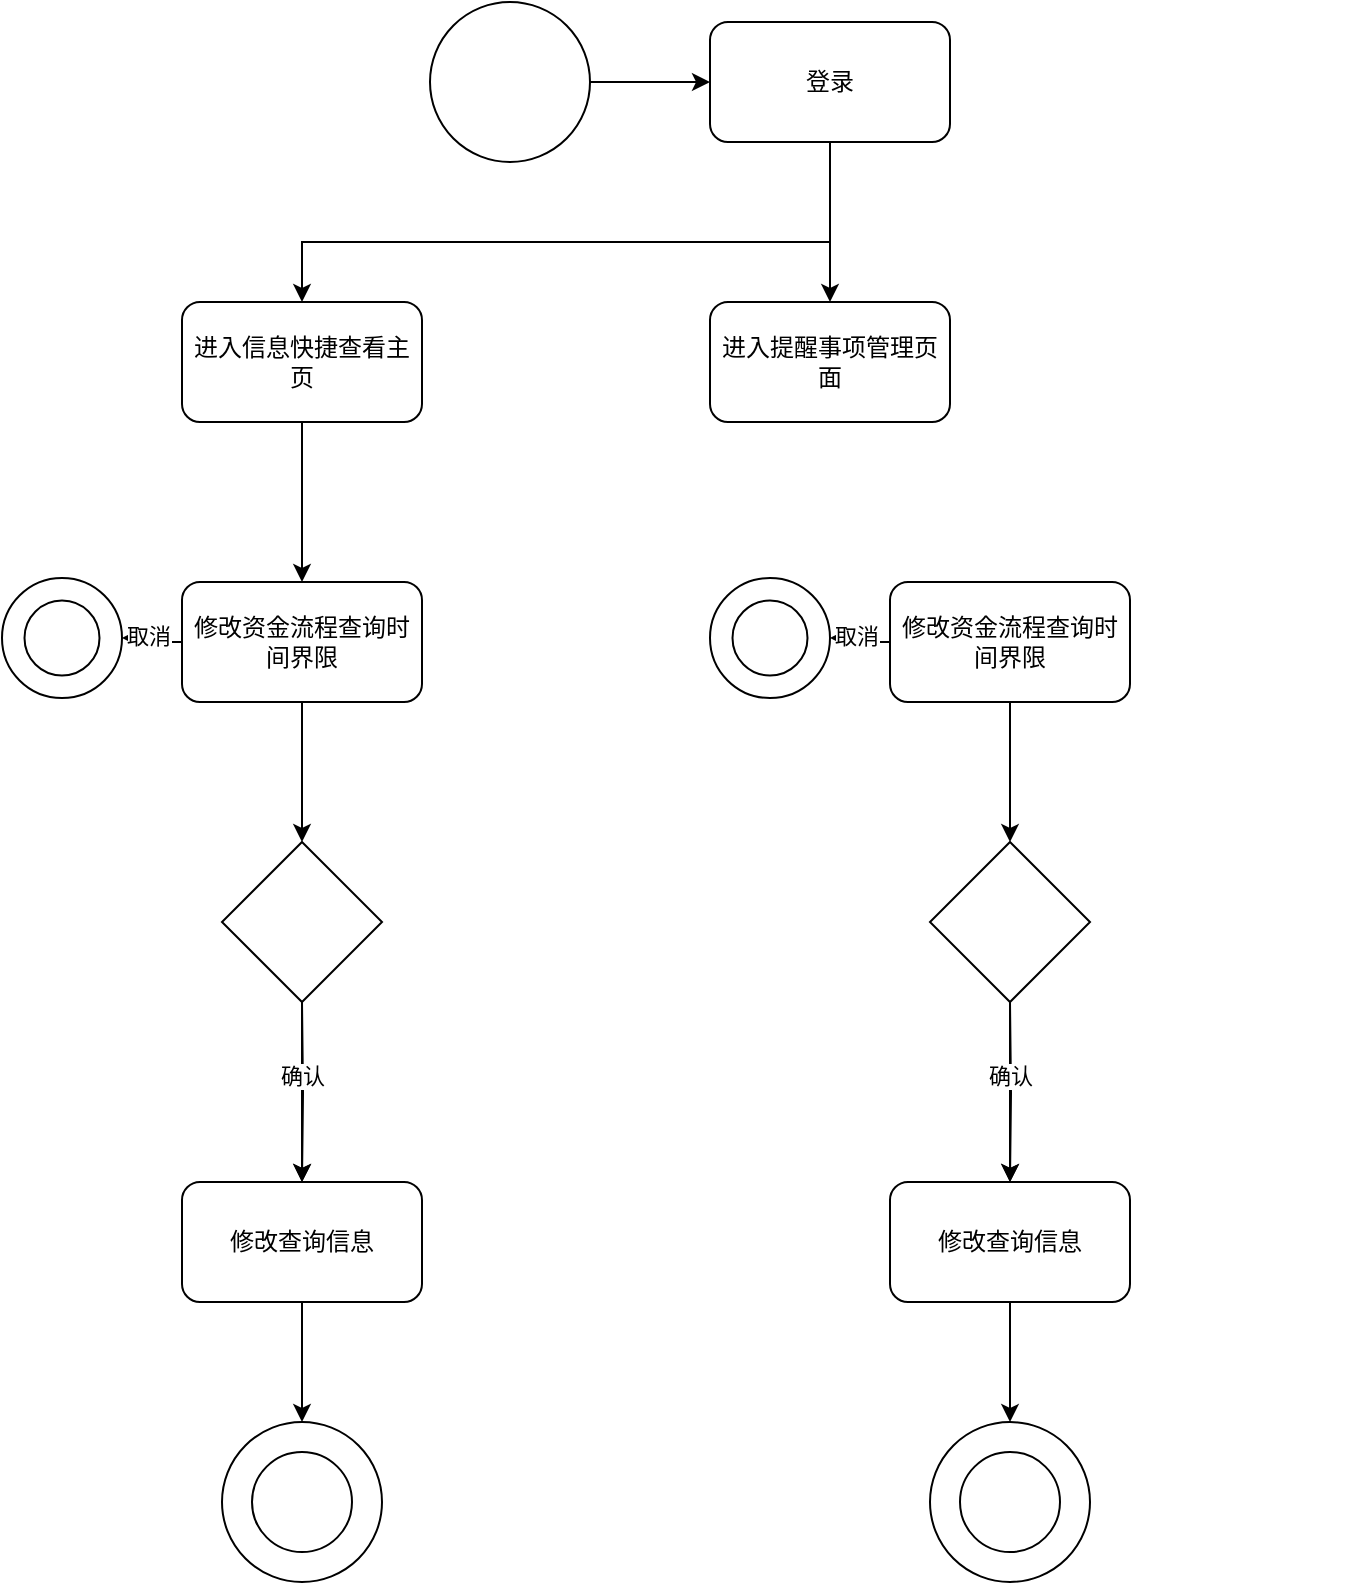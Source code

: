 <mxfile version="24.2.1" type="github">
  <diagram id="prtHgNgQTEPvFCAcTncT" name="Page-1">
    <mxGraphModel dx="1615" dy="815" grid="1" gridSize="10" guides="1" tooltips="1" connect="1" arrows="1" fold="1" page="1" pageScale="1" pageWidth="827" pageHeight="1169" math="0" shadow="0">
      <root>
        <mxCell id="0" />
        <mxCell id="1" parent="0" />
        <mxCell id="wS6vwOR5j8B-GNVdcnLV-2" value="&lt;span style=&quot;color: rgb(38, 38, 38); font-family: &amp;quot;Chinese Quote&amp;quot;, -apple-system, BlinkMacSystemFont, &amp;quot;Segoe UI&amp;quot;, Roboto, &amp;quot;PingFang SC&amp;quot;, &amp;quot;Hiragino Sans GB&amp;quot;, &amp;quot;Microsoft YaHei&amp;quot;, &amp;quot;Helvetica Neue&amp;quot;, Helvetica, Arial, sans-serif; font-size: 14px; font-style: normal; font-variant-ligatures: normal; font-variant-caps: normal; font-weight: 400; letter-spacing: normal; orphans: 2; text-align: start; text-indent: 0px; text-transform: none; widows: 2; word-spacing: 0px; -webkit-text-stroke-width: 0px; white-space: normal; text-decoration-thickness: initial; text-decoration-style: initial; text-decoration-color: initial; display: inline !important; float: none;&quot;&gt;&lt;/span&gt;" style="text;whiteSpace=wrap;html=1;" vertex="1" parent="1">
          <mxGeometry x="670" y="140" width="30" height="20" as="geometry" />
        </mxCell>
        <mxCell id="wS6vwOR5j8B-GNVdcnLV-8" value="" style="edgeStyle=orthogonalEdgeStyle;rounded=0;orthogonalLoop=1;jettySize=auto;html=1;" edge="1" parent="1" source="wS6vwOR5j8B-GNVdcnLV-4" target="wS6vwOR5j8B-GNVdcnLV-7">
          <mxGeometry relative="1" as="geometry" />
        </mxCell>
        <mxCell id="wS6vwOR5j8B-GNVdcnLV-4" value="" style="ellipse;whiteSpace=wrap;html=1;aspect=fixed;" vertex="1" parent="1">
          <mxGeometry x="240" y="70" width="80" height="80" as="geometry" />
        </mxCell>
        <mxCell id="wS6vwOR5j8B-GNVdcnLV-10" value="" style="edgeStyle=orthogonalEdgeStyle;rounded=0;orthogonalLoop=1;jettySize=auto;html=1;entryX=0.5;entryY=0;entryDx=0;entryDy=0;" edge="1" parent="1" source="wS6vwOR5j8B-GNVdcnLV-7" target="wS6vwOR5j8B-GNVdcnLV-9">
          <mxGeometry relative="1" as="geometry">
            <Array as="points">
              <mxPoint x="440" y="190" />
              <mxPoint x="176" y="190" />
            </Array>
          </mxGeometry>
        </mxCell>
        <mxCell id="wS6vwOR5j8B-GNVdcnLV-50" style="edgeStyle=orthogonalEdgeStyle;rounded=0;orthogonalLoop=1;jettySize=auto;html=1;" edge="1" parent="1" source="wS6vwOR5j8B-GNVdcnLV-7" target="wS6vwOR5j8B-GNVdcnLV-33">
          <mxGeometry relative="1" as="geometry" />
        </mxCell>
        <mxCell id="wS6vwOR5j8B-GNVdcnLV-7" value="登录" style="rounded=1;whiteSpace=wrap;html=1;" vertex="1" parent="1">
          <mxGeometry x="380" y="80" width="120" height="60" as="geometry" />
        </mxCell>
        <mxCell id="wS6vwOR5j8B-GNVdcnLV-12" value="" style="edgeStyle=orthogonalEdgeStyle;rounded=0;orthogonalLoop=1;jettySize=auto;html=1;" edge="1" parent="1" source="wS6vwOR5j8B-GNVdcnLV-9" target="wS6vwOR5j8B-GNVdcnLV-11">
          <mxGeometry relative="1" as="geometry" />
        </mxCell>
        <mxCell id="wS6vwOR5j8B-GNVdcnLV-9" value="进入信息快捷查看主页" style="rounded=1;whiteSpace=wrap;html=1;" vertex="1" parent="1">
          <mxGeometry x="116" y="220" width="120" height="60" as="geometry" />
        </mxCell>
        <mxCell id="wS6vwOR5j8B-GNVdcnLV-14" value="" style="edgeStyle=orthogonalEdgeStyle;rounded=0;orthogonalLoop=1;jettySize=auto;html=1;" edge="1" parent="1" source="wS6vwOR5j8B-GNVdcnLV-11" target="wS6vwOR5j8B-GNVdcnLV-13">
          <mxGeometry relative="1" as="geometry" />
        </mxCell>
        <mxCell id="wS6vwOR5j8B-GNVdcnLV-20" value="取消" style="edgeLabel;html=1;align=center;verticalAlign=middle;resizable=0;points=[];" vertex="1" connectable="0" parent="wS6vwOR5j8B-GNVdcnLV-14">
          <mxGeometry x="0.089" y="-3" relative="1" as="geometry">
            <mxPoint as="offset" />
          </mxGeometry>
        </mxCell>
        <mxCell id="wS6vwOR5j8B-GNVdcnLV-22" value="" style="edgeStyle=orthogonalEdgeStyle;rounded=0;orthogonalLoop=1;jettySize=auto;html=1;entryX=0.5;entryY=0;entryDx=0;entryDy=0;" edge="1" parent="1" source="wS6vwOR5j8B-GNVdcnLV-11" target="wS6vwOR5j8B-GNVdcnLV-30">
          <mxGeometry relative="1" as="geometry">
            <mxPoint x="176" y="490" as="targetPoint" />
          </mxGeometry>
        </mxCell>
        <mxCell id="wS6vwOR5j8B-GNVdcnLV-11" value="修改资金流程查询时间界限" style="whiteSpace=wrap;html=1;rounded=1;" vertex="1" parent="1">
          <mxGeometry x="116" y="360" width="120" height="60" as="geometry" />
        </mxCell>
        <mxCell id="wS6vwOR5j8B-GNVdcnLV-16" value="" style="group" vertex="1" connectable="0" parent="1">
          <mxGeometry x="26" y="358" width="60" height="60" as="geometry" />
        </mxCell>
        <mxCell id="wS6vwOR5j8B-GNVdcnLV-13" value="" style="ellipse;whiteSpace=wrap;html=1;rounded=1;" vertex="1" parent="wS6vwOR5j8B-GNVdcnLV-16">
          <mxGeometry width="60" height="60" as="geometry" />
        </mxCell>
        <mxCell id="wS6vwOR5j8B-GNVdcnLV-15" value="" style="ellipse;whiteSpace=wrap;html=1;rounded=1;" vertex="1" parent="wS6vwOR5j8B-GNVdcnLV-16">
          <mxGeometry x="11.25" y="11.25" width="37.5" height="37.5" as="geometry" />
        </mxCell>
        <mxCell id="wS6vwOR5j8B-GNVdcnLV-24" value="" style="edgeStyle=orthogonalEdgeStyle;rounded=0;orthogonalLoop=1;jettySize=auto;html=1;" edge="1" parent="1" target="wS6vwOR5j8B-GNVdcnLV-23">
          <mxGeometry relative="1" as="geometry">
            <mxPoint x="176" y="570" as="sourcePoint" />
          </mxGeometry>
        </mxCell>
        <mxCell id="wS6vwOR5j8B-GNVdcnLV-28" value="" style="edgeStyle=orthogonalEdgeStyle;rounded=0;orthogonalLoop=1;jettySize=auto;html=1;entryX=0.5;entryY=0;entryDx=0;entryDy=0;" edge="1" parent="1" source="wS6vwOR5j8B-GNVdcnLV-23" target="wS6vwOR5j8B-GNVdcnLV-26">
          <mxGeometry relative="1" as="geometry" />
        </mxCell>
        <mxCell id="wS6vwOR5j8B-GNVdcnLV-23" value="修改查询信息" style="whiteSpace=wrap;html=1;rounded=1;" vertex="1" parent="1">
          <mxGeometry x="116" y="660" width="120" height="60" as="geometry" />
        </mxCell>
        <mxCell id="wS6vwOR5j8B-GNVdcnLV-25" value="" style="group" vertex="1" connectable="0" parent="1">
          <mxGeometry x="136" y="780" width="80" height="80" as="geometry" />
        </mxCell>
        <mxCell id="wS6vwOR5j8B-GNVdcnLV-26" value="" style="ellipse;whiteSpace=wrap;html=1;rounded=1;" vertex="1" parent="wS6vwOR5j8B-GNVdcnLV-25">
          <mxGeometry width="80" height="80" as="geometry" />
        </mxCell>
        <mxCell id="wS6vwOR5j8B-GNVdcnLV-27" value="" style="ellipse;whiteSpace=wrap;html=1;rounded=1;" vertex="1" parent="wS6vwOR5j8B-GNVdcnLV-25">
          <mxGeometry x="15" y="15" width="50" height="50" as="geometry" />
        </mxCell>
        <mxCell id="wS6vwOR5j8B-GNVdcnLV-31" value="" style="edgeStyle=orthogonalEdgeStyle;rounded=0;orthogonalLoop=1;jettySize=auto;html=1;exitX=0.5;exitY=1;exitDx=0;exitDy=0;" edge="1" parent="1" source="wS6vwOR5j8B-GNVdcnLV-30" target="wS6vwOR5j8B-GNVdcnLV-23">
          <mxGeometry relative="1" as="geometry" />
        </mxCell>
        <mxCell id="wS6vwOR5j8B-GNVdcnLV-32" value="确认" style="edgeLabel;html=1;align=center;verticalAlign=middle;resizable=0;points=[];" vertex="1" connectable="0" parent="wS6vwOR5j8B-GNVdcnLV-31">
          <mxGeometry x="-0.178" relative="1" as="geometry">
            <mxPoint as="offset" />
          </mxGeometry>
        </mxCell>
        <mxCell id="wS6vwOR5j8B-GNVdcnLV-30" value="" style="rhombus;whiteSpace=wrap;html=1;" vertex="1" parent="1">
          <mxGeometry x="136" y="490" width="80" height="80" as="geometry" />
        </mxCell>
        <mxCell id="wS6vwOR5j8B-GNVdcnLV-33" value="进入提醒事项管理页面" style="rounded=1;whiteSpace=wrap;html=1;" vertex="1" parent="1">
          <mxGeometry x="380" y="220" width="120" height="60" as="geometry" />
        </mxCell>
        <mxCell id="wS6vwOR5j8B-GNVdcnLV-131" value="" style="edgeStyle=orthogonalEdgeStyle;rounded=0;orthogonalLoop=1;jettySize=auto;html=1;" edge="1" parent="1" source="wS6vwOR5j8B-GNVdcnLV-134" target="wS6vwOR5j8B-GNVdcnLV-136">
          <mxGeometry relative="1" as="geometry" />
        </mxCell>
        <mxCell id="wS6vwOR5j8B-GNVdcnLV-132" value="取消" style="edgeLabel;html=1;align=center;verticalAlign=middle;resizable=0;points=[];" vertex="1" connectable="0" parent="wS6vwOR5j8B-GNVdcnLV-131">
          <mxGeometry x="0.089" y="-3" relative="1" as="geometry">
            <mxPoint as="offset" />
          </mxGeometry>
        </mxCell>
        <mxCell id="wS6vwOR5j8B-GNVdcnLV-133" value="" style="edgeStyle=orthogonalEdgeStyle;rounded=0;orthogonalLoop=1;jettySize=auto;html=1;entryX=0.5;entryY=0;entryDx=0;entryDy=0;" edge="1" parent="1" source="wS6vwOR5j8B-GNVdcnLV-134" target="wS6vwOR5j8B-GNVdcnLV-146">
          <mxGeometry relative="1" as="geometry">
            <mxPoint x="530" y="490" as="targetPoint" />
          </mxGeometry>
        </mxCell>
        <mxCell id="wS6vwOR5j8B-GNVdcnLV-134" value="修改资金流程查询时间界限" style="whiteSpace=wrap;html=1;rounded=1;" vertex="1" parent="1">
          <mxGeometry x="470" y="360" width="120" height="60" as="geometry" />
        </mxCell>
        <mxCell id="wS6vwOR5j8B-GNVdcnLV-135" value="" style="group" vertex="1" connectable="0" parent="1">
          <mxGeometry x="380" y="358" width="60" height="60" as="geometry" />
        </mxCell>
        <mxCell id="wS6vwOR5j8B-GNVdcnLV-136" value="" style="ellipse;whiteSpace=wrap;html=1;rounded=1;" vertex="1" parent="wS6vwOR5j8B-GNVdcnLV-135">
          <mxGeometry width="60" height="60" as="geometry" />
        </mxCell>
        <mxCell id="wS6vwOR5j8B-GNVdcnLV-137" value="" style="ellipse;whiteSpace=wrap;html=1;rounded=1;" vertex="1" parent="wS6vwOR5j8B-GNVdcnLV-135">
          <mxGeometry x="11.25" y="11.25" width="37.5" height="37.5" as="geometry" />
        </mxCell>
        <mxCell id="wS6vwOR5j8B-GNVdcnLV-138" value="" style="edgeStyle=orthogonalEdgeStyle;rounded=0;orthogonalLoop=1;jettySize=auto;html=1;" edge="1" parent="1" target="wS6vwOR5j8B-GNVdcnLV-140">
          <mxGeometry relative="1" as="geometry">
            <mxPoint x="530" y="570" as="sourcePoint" />
          </mxGeometry>
        </mxCell>
        <mxCell id="wS6vwOR5j8B-GNVdcnLV-139" value="" style="edgeStyle=orthogonalEdgeStyle;rounded=0;orthogonalLoop=1;jettySize=auto;html=1;entryX=0.5;entryY=0;entryDx=0;entryDy=0;" edge="1" parent="1" source="wS6vwOR5j8B-GNVdcnLV-140" target="wS6vwOR5j8B-GNVdcnLV-142">
          <mxGeometry relative="1" as="geometry" />
        </mxCell>
        <mxCell id="wS6vwOR5j8B-GNVdcnLV-140" value="修改查询信息" style="whiteSpace=wrap;html=1;rounded=1;" vertex="1" parent="1">
          <mxGeometry x="470" y="660" width="120" height="60" as="geometry" />
        </mxCell>
        <mxCell id="wS6vwOR5j8B-GNVdcnLV-141" value="" style="group" vertex="1" connectable="0" parent="1">
          <mxGeometry x="490" y="780" width="80" height="80" as="geometry" />
        </mxCell>
        <mxCell id="wS6vwOR5j8B-GNVdcnLV-142" value="" style="ellipse;whiteSpace=wrap;html=1;rounded=1;" vertex="1" parent="wS6vwOR5j8B-GNVdcnLV-141">
          <mxGeometry width="80" height="80" as="geometry" />
        </mxCell>
        <mxCell id="wS6vwOR5j8B-GNVdcnLV-143" value="" style="ellipse;whiteSpace=wrap;html=1;rounded=1;" vertex="1" parent="wS6vwOR5j8B-GNVdcnLV-141">
          <mxGeometry x="15" y="15" width="50" height="50" as="geometry" />
        </mxCell>
        <mxCell id="wS6vwOR5j8B-GNVdcnLV-144" value="" style="edgeStyle=orthogonalEdgeStyle;rounded=0;orthogonalLoop=1;jettySize=auto;html=1;exitX=0.5;exitY=1;exitDx=0;exitDy=0;" edge="1" parent="1" source="wS6vwOR5j8B-GNVdcnLV-146" target="wS6vwOR5j8B-GNVdcnLV-140">
          <mxGeometry relative="1" as="geometry" />
        </mxCell>
        <mxCell id="wS6vwOR5j8B-GNVdcnLV-145" value="确认" style="edgeLabel;html=1;align=center;verticalAlign=middle;resizable=0;points=[];" vertex="1" connectable="0" parent="wS6vwOR5j8B-GNVdcnLV-144">
          <mxGeometry x="-0.178" relative="1" as="geometry">
            <mxPoint as="offset" />
          </mxGeometry>
        </mxCell>
        <mxCell id="wS6vwOR5j8B-GNVdcnLV-146" value="" style="rhombus;whiteSpace=wrap;html=1;" vertex="1" parent="1">
          <mxGeometry x="490" y="490" width="80" height="80" as="geometry" />
        </mxCell>
      </root>
    </mxGraphModel>
  </diagram>
</mxfile>
